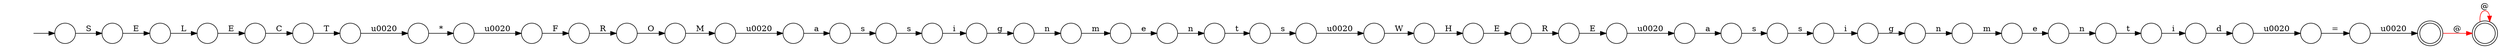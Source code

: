 digraph Automaton {
  rankdir = LR;
  0 [shape=circle,label=""];
  0 -> 17 [label="L"]
  1 [shape=circle,label=""];
  1 -> 40 [label="\u0020"]
  2 [shape=circle,label=""];
  2 -> 15 [label="a"]
  3 [shape=circle,label=""];
  3 -> 26 [label="\u0020"]
  4 [shape=circle,label=""];
  4 -> 39 [label="T"]
  5 [shape=circle,label=""];
  5 -> 29 [label="s"]
  6 [shape=circle,label=""];
  6 -> 41 [label="t"]
  7 [shape=circle,label=""];
  7 -> 23 [label="e"]
  8 [shape=circle,label=""];
  8 -> 3 [label="="]
  9 [shape=circle,label=""];
  9 -> 25 [label="E"]
  10 [shape=circle,label=""];
  10 -> 31 [label="n"]
  11 [shape=circle,label=""];
  11 -> 13 [label="i"]
  12 [shape=circle,label=""];
  12 -> 22 [label="g"]
  13 [shape=circle,label=""];
  13 -> 43 [label="d"]
  14 [shape=circle,label=""];
  14 -> 11 [label="t"]
  15 [shape=circle,label=""];
  15 -> 44 [label="s"]
  16 [shape=circle,label=""];
  16 -> 9 [label="H"]
  17 [shape=circle,label=""];
  17 -> 21 [label="E"]
  18 [shape=circle,label=""];
  18 -> 12 [label="i"]
  19 [shape=circle,label=""];
  19 -> 5 [label="s"]
  20 [shape=circle,label=""];
  20 -> 35 [label="\u0020"]
  21 [shape=circle,label=""];
  21 -> 4 [label="C"]
  22 [shape=circle,label=""];
  22 -> 37 [label="n"]
  23 [shape=circle,label=""];
  23 -> 14 [label="n"]
  24 [shape=circle,label=""];
  24 -> 38 [label="E"]
  25 [shape=circle,label=""];
  25 -> 24 [label="R"]
  26 [shape=doublecircle,label=""];
  26 -> 42 [label="@",color=red]
  27 [shape=circle,label=""];
  27 -> 6 [label="n"]
  28 [shape=circle,label=""];
  28 -> 20 [label="*"]
  29 [shape=circle,label=""];
  29 -> 47 [label="i"]
  30 [shape=circle,label=""];
  30 -> 45 [label="O"]
  31 [shape=circle,label=""];
  31 -> 32 [label="m"]
  32 [shape=circle,label=""];
  32 -> 27 [label="e"]
  33 [shape=circle,label=""];
  initial [shape=plaintext,label=""];
  initial -> 33
  33 -> 48 [label="S"]
  34 [shape=circle,label=""];
  34 -> 16 [label="W"]
  35 [shape=circle,label=""];
  35 -> 46 [label="F"]
  36 [shape=circle,label=""];
  36 -> 34 [label="\u0020"]
  37 [shape=circle,label=""];
  37 -> 7 [label="m"]
  38 [shape=circle,label=""];
  38 -> 2 [label="\u0020"]
  39 [shape=circle,label=""];
  39 -> 28 [label="\u0020"]
  40 [shape=circle,label=""];
  40 -> 19 [label="a"]
  41 [shape=circle,label=""];
  41 -> 36 [label="s"]
  42 [shape=doublecircle,label=""];
  42 -> 42 [label="@",color=red]
  43 [shape=circle,label=""];
  43 -> 8 [label="\u0020"]
  44 [shape=circle,label=""];
  44 -> 18 [label="s"]
  45 [shape=circle,label=""];
  45 -> 1 [label="M"]
  46 [shape=circle,label=""];
  46 -> 30 [label="R"]
  47 [shape=circle,label=""];
  47 -> 10 [label="g"]
  48 [shape=circle,label=""];
  48 -> 0 [label="E"]
}
